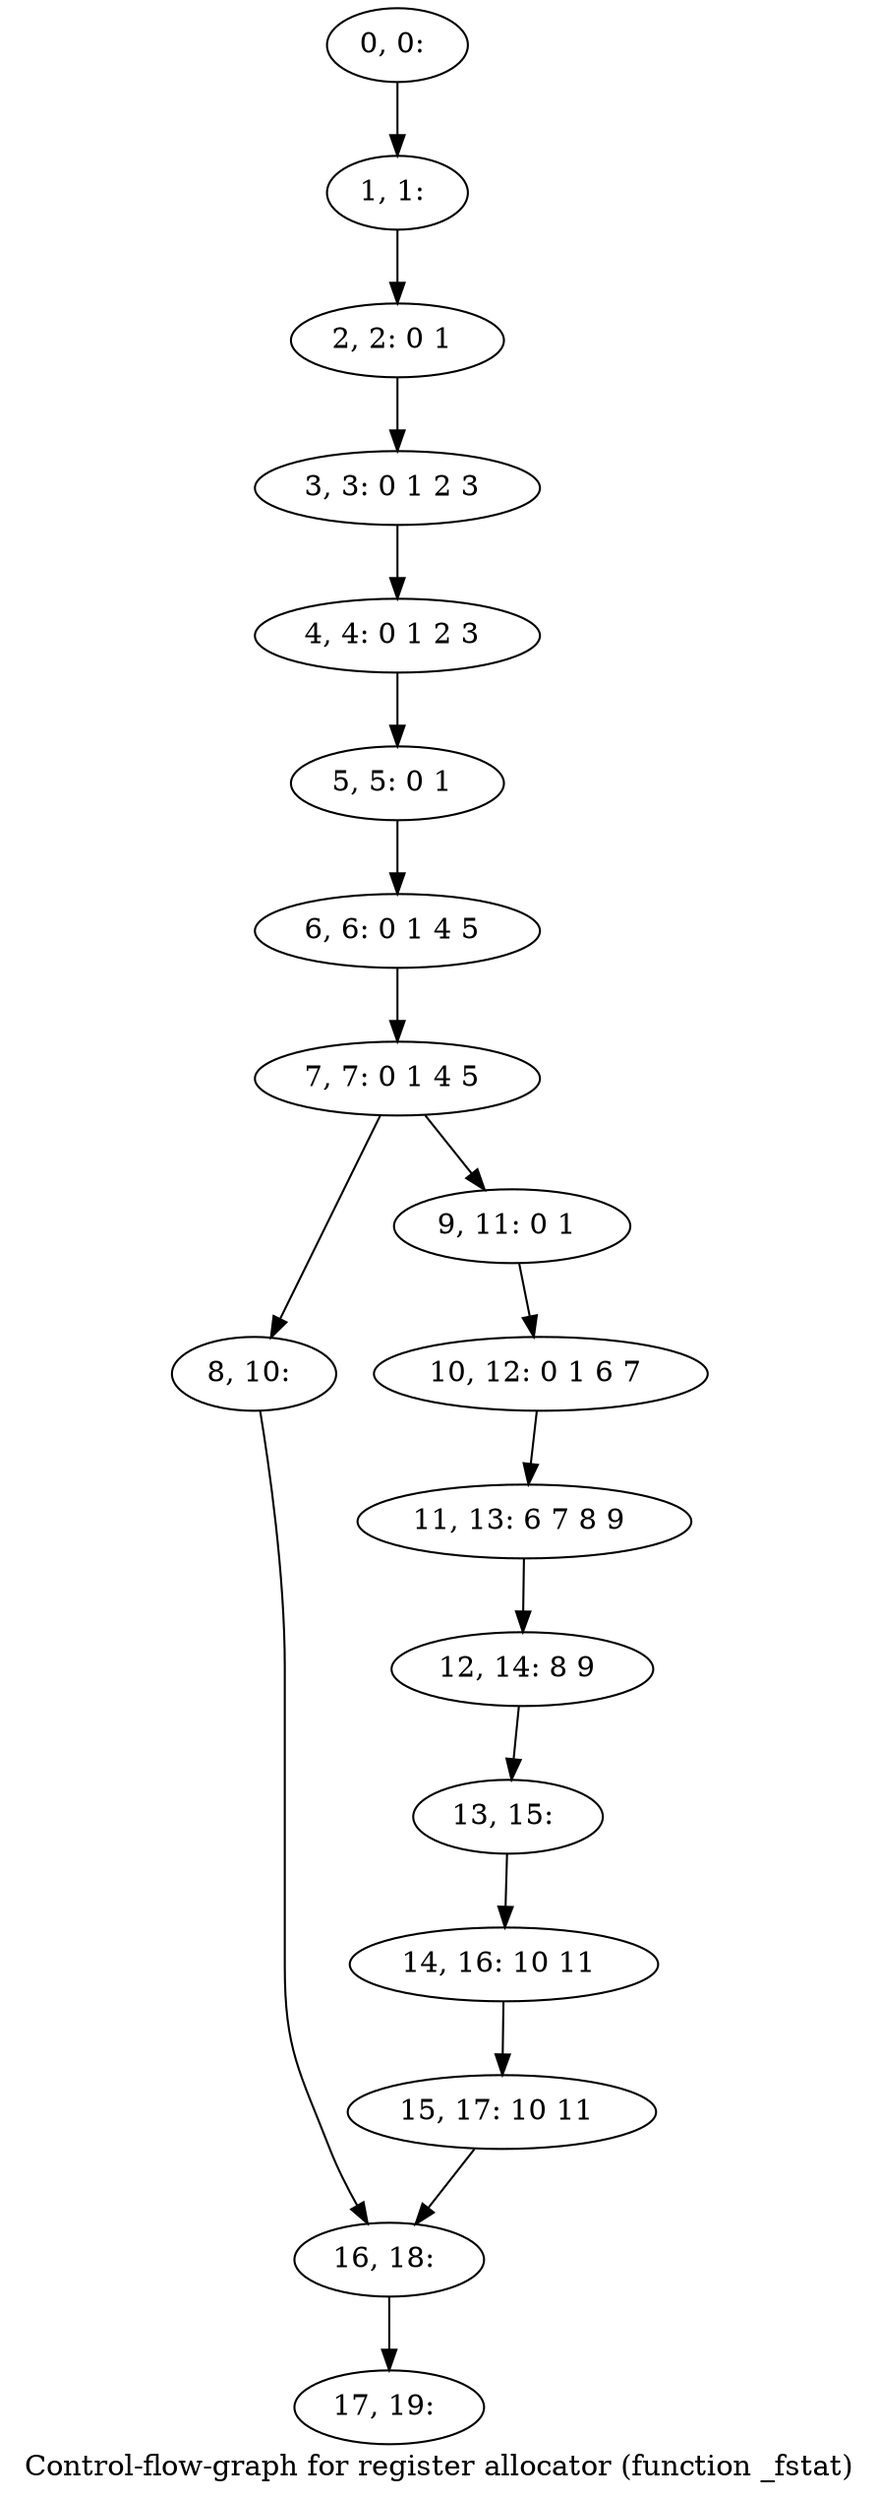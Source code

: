 digraph G {
graph [label="Control-flow-graph for register allocator (function _fstat)"]
0[label="0, 0: "];
1[label="1, 1: "];
2[label="2, 2: 0 1 "];
3[label="3, 3: 0 1 2 3 "];
4[label="4, 4: 0 1 2 3 "];
5[label="5, 5: 0 1 "];
6[label="6, 6: 0 1 4 5 "];
7[label="7, 7: 0 1 4 5 "];
8[label="8, 10: "];
9[label="9, 11: 0 1 "];
10[label="10, 12: 0 1 6 7 "];
11[label="11, 13: 6 7 8 9 "];
12[label="12, 14: 8 9 "];
13[label="13, 15: "];
14[label="14, 16: 10 11 "];
15[label="15, 17: 10 11 "];
16[label="16, 18: "];
17[label="17, 19: "];
0->1 ;
1->2 ;
2->3 ;
3->4 ;
4->5 ;
5->6 ;
6->7 ;
7->8 ;
7->9 ;
8->16 ;
9->10 ;
10->11 ;
11->12 ;
12->13 ;
13->14 ;
14->15 ;
15->16 ;
16->17 ;
}
